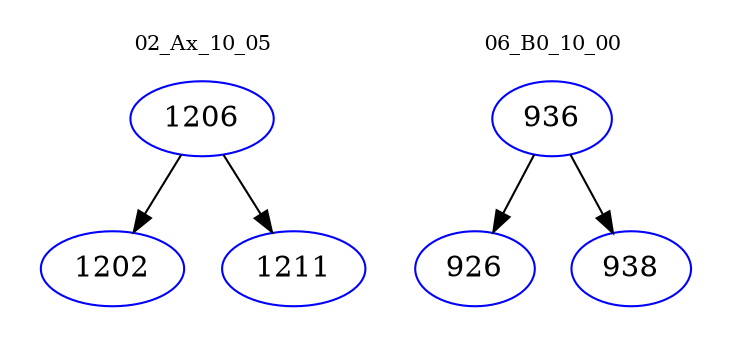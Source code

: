 digraph{
subgraph cluster_0 {
color = white
label = "02_Ax_10_05";
fontsize=10;
T0_1206 [label="1206", color="blue"]
T0_1206 -> T0_1202 [color="black"]
T0_1202 [label="1202", color="blue"]
T0_1206 -> T0_1211 [color="black"]
T0_1211 [label="1211", color="blue"]
}
subgraph cluster_1 {
color = white
label = "06_B0_10_00";
fontsize=10;
T1_936 [label="936", color="blue"]
T1_936 -> T1_926 [color="black"]
T1_926 [label="926", color="blue"]
T1_936 -> T1_938 [color="black"]
T1_938 [label="938", color="blue"]
}
}
